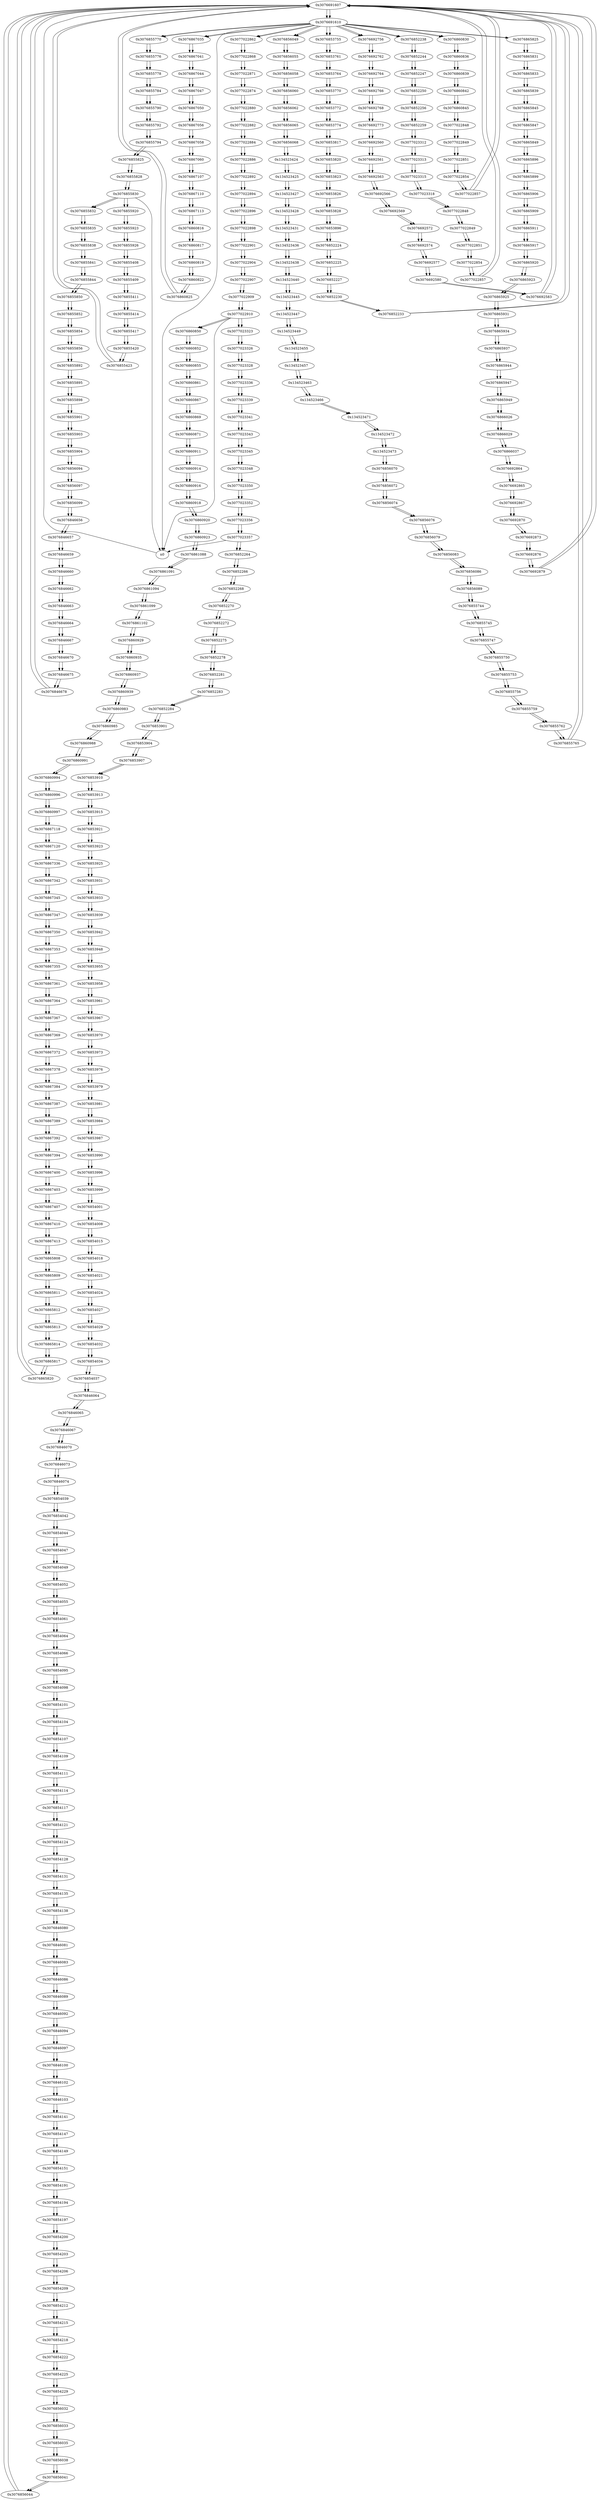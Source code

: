 digraph G{
/* nodes */
  n1 [label="0x3076691607"]
  n2 [label="0x3076691610"]
  n3 [label="0x3077022862"]
  n4 [label="0x3077022868"]
  n5 [label="0x3077022871"]
  n6 [label="0x3077022874"]
  n7 [label="0x3077022880"]
  n8 [label="0x3077022882"]
  n9 [label="0x3077022884"]
  n10 [label="0x3077022886"]
  n11 [label="0x3077022892"]
  n12 [label="0x3077022894"]
  n13 [label="0x3077022896"]
  n14 [label="0x3077022898"]
  n15 [label="0x3077022901"]
  n16 [label="0x3077022904"]
  n17 [label="0x3077022907"]
  n18 [label="0x3077022909"]
  n19 [label="0x3077022910"]
  n20 [label="0x3077023323"]
  n21 [label="0x3077023326"]
  n22 [label="0x3077023328"]
  n23 [label="0x3077023336"]
  n24 [label="0x3077023339"]
  n25 [label="0x3077023341"]
  n26 [label="0x3077023343"]
  n27 [label="0x3077023345"]
  n28 [label="0x3077023348"]
  n29 [label="0x3077023350"]
  n30 [label="0x3077023352"]
  n31 [label="0x3077023356"]
  n32 [label="0x3077023357"]
  n33 [label="0x3076856049"]
  n34 [label="0x3076856055"]
  n35 [label="0x3076856058"]
  n36 [label="0x3076856060"]
  n37 [label="0x3076856062"]
  n38 [label="0x3076856065"]
  n39 [label="0x3076856068"]
  n40 [label="0x134523424"]
  n41 [label="0x134523425"]
  n42 [label="0x134523427"]
  n43 [label="0x134523428"]
  n44 [label="0x134523431"]
  n45 [label="0x134523436"]
  n46 [label="0x134523438"]
  n47 [label="0x134523440"]
  n48 [label="0x134523445"]
  n49 [label="0x134523447"]
  n50 [label="0x134523449"]
  n51 [label="0x134523455"]
  n52 [label="0x134523457"]
  n53 [label="0x134523463"]
  n54 [label="0x134523466"]
  n55 [label="0x134523471"]
  n56 [label="0x134523472"]
  n57 [label="0x134523473"]
  n58 [label="0x3076856070"]
  n59 [label="0x3076856072"]
  n60 [label="0x3076856074"]
  n61 [label="0x3076856076"]
  n62 [label="0x3076856079"]
  n63 [label="0x3076856083"]
  n64 [label="0x3076856086"]
  n65 [label="0x3076856089"]
  n66 [label="0x3076855744"]
  n67 [label="0x3076855745"]
  n68 [label="0x3076855747"]
  n69 [label="0x3076855750"]
  n70 [label="0x3076855753"]
  n71 [label="0x3076855756"]
  n72 [label="0x3076855759"]
  n73 [label="0x3076855762"]
  n74 [label="0x3076855765"]
  n75 [label="0x3076867035"]
  n76 [label="0x3076867041"]
  n77 [label="0x3076867044"]
  n78 [label="0x3076867047"]
  n79 [label="0x3076867050"]
  n80 [label="0x3076867056"]
  n81 [label="0x3076867058"]
  n82 [label="0x3076867060"]
  n83 [label="0x3076867107"]
  n84 [label="0x3076867110"]
  n85 [label="0x3076867113"]
  n86 [label="0x3076860816"]
  n87 [label="0x3076860817"]
  n88 [label="0x3076860819"]
  n89 [label="0x3076860822"]
  n90 [label="0x3076860825"]
  n91 [label="0x3076860830"]
  n92 [label="0x3076860836"]
  n93 [label="0x3076860839"]
  n94 [label="0x3076860842"]
  n95 [label="0x3076860845"]
  n96 [label="0x3077022848"]
  n97 [label="0x3077022849"]
  n98 [label="0x3077022851"]
  n99 [label="0x3077022854"]
  n100 [label="0x3077022857"]
  n101 [label="0x3076865825"]
  n102 [label="0x3076865831"]
  n103 [label="0x3076865833"]
  n104 [label="0x3076865839"]
  n105 [label="0x3076865845"]
  n106 [label="0x3076865847"]
  n107 [label="0x3076865849"]
  n108 [label="0x3076865896"]
  n109 [label="0x3076865899"]
  n110 [label="0x3076865906"]
  n111 [label="0x3076865909"]
  n112 [label="0x3076865911"]
  n113 [label="0x3076865917"]
  n114 [label="0x3076865920"]
  n115 [label="0x3076865923"]
  n116 [label="0x3076865925"]
  n117 [label="0x3076865931"]
  n118 [label="0x3076865934"]
  n119 [label="0x3076865937"]
  n120 [label="0x3076865944"]
  n121 [label="0x3076865947"]
  n122 [label="0x3076865949"]
  n123 [label="0x3076866026"]
  n124 [label="0x3076866029"]
  n125 [label="0x3076866037"]
  n126 [label="0x3076692864"]
  n127 [label="0x3076692865"]
  n128 [label="0x3076692867"]
  n129 [label="0x3076692870"]
  n130 [label="0x3076692873"]
  n131 [label="0x3076692876"]
  n132 [label="0x3076692879"]
  n133 [label="0x3076855770"]
  n134 [label="0x3076855776"]
  n135 [label="0x3076855778"]
  n136 [label="0x3076855784"]
  n137 [label="0x3076855790"]
  n138 [label="0x3076855792"]
  n139 [label="0x3076855794"]
  n140 [label="0x3076855825"]
  n141 [label="0x3076855828"]
  n142 [label="0x3076855830"]
  n143 [label="0x3076855920"]
  n144 [label="0x3076855923"]
  n145 [label="0x3076855926"]
  n146 [label="0x3076855408"]
  n147 [label="0x3076855409"]
  n148 [label="0x3076855411"]
  n149 [label="0x3076855414"]
  n150 [label="0x3076855417"]
  n151 [label="0x3076855420"]
  n152 [label="0x3076855423"]
  n153 [label="0x3076692756"]
  n154 [label="0x3076692762"]
  n155 [label="0x3076692764"]
  n156 [label="0x3076692766"]
  n157 [label="0x3076692768"]
  n158 [label="0x3076692773"]
  n159 [label="0x3076692560"]
  n160 [label="0x3076692561"]
  n161 [label="0x3076692563"]
  n162 [label="0x3076692566"]
  n163 [label="0x3076692569"]
  n164 [label="0x3076692572"]
  n165 [label="0x3076692574"]
  n166 [label="0x3076692577"]
  n167 [label="0x3076692580"]
  n168 [label="0x3076692583"]
  n169 [label="0x3076853755"]
  n170 [label="0x3076853761"]
  n171 [label="0x3076853764"]
  n172 [label="0x3076853770"]
  n173 [label="0x3076853772"]
  n174 [label="0x3076853774"]
  n175 [label="0x3076853817"]
  n176 [label="0x3076853820"]
  n177 [label="0x3076853823"]
  n178 [label="0x3076853826"]
  n179 [label="0x3076853828"]
  n180 [label="0x3076853896"]
  n181 [label="0x3076852224"]
  n182 [label="0x3076852225"]
  n183 [label="0x3076852227"]
  n184 [label="0x3076852230"]
  n185 [label="0x3076852233"]
  n186 [label="0x3076852264"]
  n187 [label="0x3076852266"]
  n188 [label="0x3076852268"]
  n189 [label="0x3076852270"]
  n190 [label="0x3076852272"]
  n191 [label="0x3076852275"]
  n192 [label="0x3076852278"]
  n193 [label="0x3076852281"]
  n194 [label="0x3076852283"]
  n195 [label="0x3076852284"]
  n196 [label="0x3076853901"]
  n197 [label="0x3076853904"]
  n198 [label="0x3076853907"]
  n199 [label="0x3076853910"]
  n200 [label="0x3076853913"]
  n201 [label="0x3076853915"]
  n202 [label="0x3076853921"]
  n203 [label="0x3076853923"]
  n204 [label="0x3076853925"]
  n205 [label="0x3076853931"]
  n206 [label="0x3076853933"]
  n207 [label="0x3076853939"]
  n208 [label="0x3076853942"]
  n209 [label="0x3076853948"]
  n210 [label="0x3076853955"]
  n211 [label="0x3076853958"]
  n212 [label="0x3076853961"]
  n213 [label="0x3076853967"]
  n214 [label="0x3076853970"]
  n215 [label="0x3076853973"]
  n216 [label="0x3076853976"]
  n217 [label="0x3076853979"]
  n218 [label="0x3076853981"]
  n219 [label="0x3076853984"]
  n220 [label="0x3076853987"]
  n221 [label="0x3076853990"]
  n222 [label="0x3076853996"]
  n223 [label="0x3076853999"]
  n224 [label="0x3076854001"]
  n225 [label="0x3076854008"]
  n226 [label="0x3076854015"]
  n227 [label="0x3076854018"]
  n228 [label="0x3076854021"]
  n229 [label="0x3076854024"]
  n230 [label="0x3076854027"]
  n231 [label="0x3076854029"]
  n232 [label="0x3076854032"]
  n233 [label="0x3076854034"]
  n234 [label="0x3076854037"]
  n235 [label="0x3076846064"]
  n236 [label="0x3076846065"]
  n237 [label="0x3076846067"]
  n238 [label="0x3076846070"]
  n239 [label="0x3076846073"]
  n240 [label="0x3076846074"]
  n241 [label="0x3076854039"]
  n242 [label="0x3076854042"]
  n243 [label="0x3076854044"]
  n244 [label="0x3076854047"]
  n245 [label="0x3076854049"]
  n246 [label="0x3076854052"]
  n247 [label="0x3076854055"]
  n248 [label="0x3076854061"]
  n249 [label="0x3076854064"]
  n250 [label="0x3076854066"]
  n251 [label="0x3076854095"]
  n252 [label="0x3076854098"]
  n253 [label="0x3076854101"]
  n254 [label="0x3076854104"]
  n255 [label="0x3076854107"]
  n256 [label="0x3076854109"]
  n257 [label="0x3076854111"]
  n258 [label="0x3076854114"]
  n259 [label="0x3076854117"]
  n260 [label="0x3076854121"]
  n261 [label="0x3076854124"]
  n262 [label="0x3076854128"]
  n263 [label="0x3076854131"]
  n264 [label="0x3076854135"]
  n265 [label="0x3076854138"]
  n266 [label="0x3076846080"]
  n267 [label="0x3076846081"]
  n268 [label="0x3076846083"]
  n269 [label="0x3076846086"]
  n270 [label="0x3076846089"]
  n271 [label="0x3076846092"]
  n272 [label="0x3076846094"]
  n273 [label="0x3076846097"]
  n274 [label="0x3076846100"]
  n275 [label="0x3076846102"]
  n276 [label="0x3076846103"]
  n277 [label="0x3076854141"]
  n278 [label="0x3076854147"]
  n279 [label="0x3076854149"]
  n280 [label="0x3076854151"]
  n281 [label="0x3076854191"]
  n282 [label="0x3076854194"]
  n283 [label="0x3076854197"]
  n284 [label="0x3076854200"]
  n285 [label="0x3076854203"]
  n286 [label="0x3076854206"]
  n287 [label="0x3076854209"]
  n288 [label="0x3076854212"]
  n289 [label="0x3076854215"]
  n290 [label="0x3076854218"]
  n291 [label="0x3076854222"]
  n292 [label="0x3076854225"]
  n293 [label="0x3076854229"]
  n294 [label="0x3076856032"]
  n295 [label="0x3076856033"]
  n296 [label="0x3076856035"]
  n297 [label="0x3076856038"]
  n298 [label="0x3076856041"]
  n299 [label="0x3076856044"]
  n300 [label="0x3076860850"]
  n301 [label="0x3076860852"]
  n302 [label="0x3076860855"]
  n303 [label="0x3076860861"]
  n304 [label="0x3076860867"]
  n305 [label="0x3076860869"]
  n306 [label="0x3076860871"]
  n307 [label="0x3076860911"]
  n308 [label="0x3076860914"]
  n309 [label="0x3076860916"]
  n310 [label="0x3076860918"]
  n311 [label="0x3076860920"]
  n312 [label="0x3076860923"]
  n313 [label="0x3076861088"]
  n314 [label="0x3076861091"]
  n315 [label="0x3076861094"]
  n316 [label="0x3076861099"]
  n317 [label="0x3076861102"]
  n318 [label="0x3076860929"]
  n319 [label="0x3076860935"]
  n320 [label="0x3076860937"]
  n321 [label="0x3076860939"]
  n322 [label="0x3076860983"]
  n323 [label="0x3076860985"]
  n324 [label="0x3076860988"]
  n325 [label="0x3076860991"]
  n326 [label="0x3076860994"]
  n327 [label="0x3076860996"]
  n328 [label="0x3076860997"]
  n329 [label="0x3076867118"]
  n330 [label="0x3076867120"]
  n331 [label="0x3076867336"]
  n332 [label="0x3076867342"]
  n333 [label="0x3076867345"]
  n334 [label="0x3076867347"]
  n335 [label="0x3076867350"]
  n336 [label="0x3076867353"]
  n337 [label="0x3076867355"]
  n338 [label="0x3076867361"]
  n339 [label="0x3076867364"]
  n340 [label="0x3076867367"]
  n341 [label="0x3076867369"]
  n342 [label="0x3076867372"]
  n343 [label="0x3076867378"]
  n344 [label="0x3076867384"]
  n345 [label="0x3076867387"]
  n346 [label="0x3076867389"]
  n347 [label="0x3076867392"]
  n348 [label="0x3076867394"]
  n349 [label="0x3076867400"]
  n350 [label="0x3076867403"]
  n351 [label="0x3076867407"]
  n352 [label="0x3076867410"]
  n353 [label="0x3076867413"]
  n354 [label="0x3076865808"]
  n355 [label="0x3076865809"]
  n356 [label="0x3076865811"]
  n357 [label="0x3076865812"]
  n358 [label="0x3076865813"]
  n359 [label="0x3076865814"]
  n360 [label="0x3076865817"]
  n361 [label="0x3076865820"]
  n362 [label="0x3076852238"]
  n363 [label="0x3076852244"]
  n364 [label="0x3076852247"]
  n365 [label="0x3076852250"]
  n366 [label="0x3076852256"]
  n367 [label="0x3076852259"]
  n368 [label="0x3077023312"]
  n369 [label="0x3077023313"]
  n370 [label="0x3077023315"]
  n371 [label="0x3077023318"]
  n372 [label="0x3077022848"]
  n373 [label="0x3077022849"]
  n374 [label="0x3077022851"]
  n375 [label="0x3077022854"]
  n376 [label="0x3077022857"]
  n377 [label="0x3076855832"]
  n378 [label="0x3076855835"]
  n379 [label="0x3076855838"]
  n380 [label="0x3076855841"]
  n381 [label="0x3076855844"]
  n382 [label="0x3076855850"]
  n383 [label="0x3076855852"]
  n384 [label="0x3076855854"]
  n385 [label="0x3076855856"]
  n386 [label="0x3076855892"]
  n387 [label="0x3076855895"]
  n388 [label="0x3076855898"]
  n389 [label="0x3076855901"]
  n390 [label="0x3076855903"]
  n391 [label="0x3076855904"]
  n392 [label="0x3076856094"]
  n393 [label="0x3076856097"]
  n394 [label="0x3076856099"]
  n395 [label="0x3076846656"]
  n396 [label="0x3076846657"]
  n397 [label="0x3076846659"]
  n398 [label="0x3076846660"]
  n399 [label="0x3076846662"]
  n400 [label="0x3076846663"]
  n401 [label="0x3076846664"]
  n402 [label="0x3076846667"]
  n403 [label="0x3076846670"]
  n404 [label="0x3076846675"]
  n405 [label="0x3076846678"]
/* edges */
n1 -> n2;
n405 -> n1;
n376 -> n1;
n361 -> n1;
n299 -> n1;
n185 -> n1;
n168 -> n1;
n152 -> n1;
n132 -> n1;
n100 -> n1;
n90 -> n1;
n74 -> n1;
n0 -> n1;
n2 -> n133;
n2 -> n101;
n2 -> n3;
n2 -> n91;
n2 -> n75;
n2 -> n33;
n2 -> n362;
n2 -> n169;
n2 -> n153;
n2 -> n0;
n1 -> n2;
n3 -> n4;
n2 -> n3;
n4 -> n5;
n3 -> n4;
n5 -> n6;
n4 -> n5;
n6 -> n7;
n5 -> n6;
n7 -> n8;
n6 -> n7;
n8 -> n9;
n7 -> n8;
n9 -> n10;
n8 -> n9;
n10 -> n11;
n9 -> n10;
n11 -> n12;
n10 -> n11;
n12 -> n13;
n11 -> n12;
n13 -> n14;
n12 -> n13;
n14 -> n15;
n13 -> n14;
n15 -> n16;
n14 -> n15;
n16 -> n17;
n15 -> n16;
n17 -> n18;
n16 -> n17;
n18 -> n19;
n17 -> n18;
n19 -> n300;
n19 -> n20;
n19 -> n0;
n18 -> n19;
n20 -> n21;
n19 -> n20;
n21 -> n22;
n20 -> n21;
n22 -> n23;
n21 -> n22;
n23 -> n24;
n22 -> n23;
n24 -> n25;
n23 -> n24;
n25 -> n26;
n24 -> n25;
n26 -> n27;
n25 -> n26;
n27 -> n28;
n26 -> n27;
n28 -> n29;
n27 -> n28;
n29 -> n30;
n28 -> n29;
n30 -> n31;
n29 -> n30;
n31 -> n32;
n30 -> n31;
n32 -> n186;
n32 -> n0;
n31 -> n32;
n33 -> n34;
n2 -> n33;
n34 -> n35;
n33 -> n34;
n35 -> n36;
n34 -> n35;
n36 -> n37;
n35 -> n36;
n37 -> n38;
n36 -> n37;
n38 -> n39;
n37 -> n38;
n39 -> n40;
n38 -> n39;
n40 -> n41;
n39 -> n40;
n41 -> n42;
n40 -> n41;
n42 -> n43;
n41 -> n42;
n43 -> n44;
n42 -> n43;
n44 -> n45;
n43 -> n44;
n45 -> n46;
n44 -> n45;
n46 -> n47;
n45 -> n46;
n47 -> n48;
n46 -> n47;
n48 -> n49;
n47 -> n48;
n49 -> n50;
n48 -> n49;
n50 -> n51;
n49 -> n50;
n51 -> n52;
n50 -> n51;
n52 -> n53;
n51 -> n52;
n53 -> n54;
n52 -> n53;
n54 -> n55;
n53 -> n54;
n55 -> n56;
n54 -> n55;
n56 -> n57;
n55 -> n56;
n57 -> n58;
n56 -> n57;
n58 -> n59;
n57 -> n58;
n59 -> n60;
n58 -> n59;
n60 -> n61;
n59 -> n60;
n61 -> n62;
n60 -> n61;
n62 -> n63;
n61 -> n62;
n63 -> n64;
n62 -> n63;
n64 -> n65;
n63 -> n64;
n65 -> n66;
n64 -> n65;
n66 -> n67;
n65 -> n66;
n67 -> n68;
n66 -> n67;
n68 -> n69;
n67 -> n68;
n69 -> n70;
n68 -> n69;
n70 -> n71;
n69 -> n70;
n71 -> n72;
n70 -> n71;
n72 -> n73;
n71 -> n72;
n73 -> n74;
n72 -> n73;
n74 -> n1;
n73 -> n74;
n75 -> n76;
n2 -> n75;
n76 -> n77;
n75 -> n76;
n77 -> n78;
n76 -> n77;
n78 -> n79;
n77 -> n78;
n79 -> n80;
n78 -> n79;
n80 -> n81;
n79 -> n80;
n81 -> n82;
n80 -> n81;
n82 -> n83;
n81 -> n82;
n83 -> n84;
n82 -> n83;
n84 -> n85;
n83 -> n84;
n85 -> n86;
n84 -> n85;
n86 -> n87;
n85 -> n86;
n87 -> n88;
n86 -> n87;
n88 -> n89;
n87 -> n88;
n89 -> n90;
n88 -> n89;
n90 -> n1;
n89 -> n90;
n91 -> n92;
n2 -> n91;
n92 -> n93;
n91 -> n92;
n93 -> n94;
n92 -> n93;
n94 -> n95;
n93 -> n94;
n95 -> n96;
n94 -> n95;
n96 -> n97;
n95 -> n96;
n97 -> n98;
n96 -> n97;
n98 -> n99;
n97 -> n98;
n99 -> n100;
n98 -> n99;
n100 -> n1;
n99 -> n100;
n101 -> n102;
n2 -> n101;
n102 -> n103;
n101 -> n102;
n103 -> n104;
n102 -> n103;
n104 -> n105;
n103 -> n104;
n105 -> n106;
n104 -> n105;
n106 -> n107;
n105 -> n106;
n107 -> n108;
n106 -> n107;
n108 -> n109;
n107 -> n108;
n109 -> n110;
n108 -> n109;
n110 -> n111;
n109 -> n110;
n111 -> n112;
n110 -> n111;
n112 -> n113;
n111 -> n112;
n113 -> n114;
n112 -> n113;
n114 -> n115;
n113 -> n114;
n115 -> n116;
n114 -> n115;
n116 -> n117;
n115 -> n116;
n117 -> n118;
n116 -> n117;
n118 -> n119;
n117 -> n118;
n119 -> n120;
n118 -> n119;
n120 -> n121;
n119 -> n120;
n121 -> n122;
n120 -> n121;
n122 -> n123;
n121 -> n122;
n123 -> n124;
n122 -> n123;
n124 -> n125;
n123 -> n124;
n125 -> n126;
n124 -> n125;
n126 -> n127;
n125 -> n126;
n127 -> n128;
n126 -> n127;
n128 -> n129;
n127 -> n128;
n129 -> n130;
n128 -> n129;
n130 -> n131;
n129 -> n130;
n131 -> n132;
n130 -> n131;
n132 -> n1;
n131 -> n132;
n133 -> n134;
n2 -> n133;
n134 -> n135;
n133 -> n134;
n135 -> n136;
n134 -> n135;
n136 -> n137;
n135 -> n136;
n137 -> n138;
n136 -> n137;
n138 -> n139;
n137 -> n138;
n139 -> n140;
n138 -> n139;
n140 -> n141;
n139 -> n140;
n141 -> n142;
n140 -> n141;
n142 -> n143;
n142 -> n377;
n142 -> n0;
n141 -> n142;
n143 -> n144;
n142 -> n143;
n144 -> n145;
n143 -> n144;
n145 -> n146;
n144 -> n145;
n146 -> n147;
n145 -> n146;
n147 -> n148;
n146 -> n147;
n148 -> n149;
n147 -> n148;
n149 -> n150;
n148 -> n149;
n150 -> n151;
n149 -> n150;
n151 -> n152;
n150 -> n151;
n152 -> n1;
n151 -> n152;
n153 -> n154;
n2 -> n153;
n154 -> n155;
n153 -> n154;
n155 -> n156;
n154 -> n155;
n156 -> n157;
n155 -> n156;
n157 -> n158;
n156 -> n157;
n158 -> n159;
n157 -> n158;
n159 -> n160;
n158 -> n159;
n160 -> n161;
n159 -> n160;
n161 -> n162;
n160 -> n161;
n162 -> n163;
n161 -> n162;
n163 -> n164;
n162 -> n163;
n164 -> n165;
n163 -> n164;
n165 -> n166;
n164 -> n165;
n166 -> n167;
n165 -> n166;
n167 -> n168;
n166 -> n167;
n168 -> n1;
n167 -> n168;
n169 -> n170;
n2 -> n169;
n170 -> n171;
n169 -> n170;
n171 -> n172;
n170 -> n171;
n172 -> n173;
n171 -> n172;
n173 -> n174;
n172 -> n173;
n174 -> n175;
n173 -> n174;
n175 -> n176;
n174 -> n175;
n176 -> n177;
n175 -> n176;
n177 -> n178;
n176 -> n177;
n178 -> n179;
n177 -> n178;
n179 -> n180;
n178 -> n179;
n180 -> n181;
n179 -> n180;
n181 -> n182;
n180 -> n181;
n182 -> n183;
n181 -> n182;
n183 -> n184;
n182 -> n183;
n184 -> n185;
n183 -> n184;
n185 -> n1;
n184 -> n185;
n186 -> n187;
n32 -> n186;
n187 -> n188;
n186 -> n187;
n188 -> n189;
n187 -> n188;
n189 -> n190;
n188 -> n189;
n190 -> n191;
n189 -> n190;
n191 -> n192;
n190 -> n191;
n192 -> n193;
n191 -> n192;
n193 -> n194;
n192 -> n193;
n194 -> n195;
n193 -> n194;
n195 -> n196;
n194 -> n195;
n196 -> n197;
n195 -> n196;
n197 -> n198;
n196 -> n197;
n198 -> n199;
n197 -> n198;
n199 -> n200;
n198 -> n199;
n200 -> n201;
n199 -> n200;
n201 -> n202;
n200 -> n201;
n202 -> n203;
n201 -> n202;
n203 -> n204;
n202 -> n203;
n204 -> n205;
n203 -> n204;
n205 -> n206;
n204 -> n205;
n206 -> n207;
n205 -> n206;
n207 -> n208;
n206 -> n207;
n208 -> n209;
n207 -> n208;
n209 -> n210;
n208 -> n209;
n210 -> n211;
n209 -> n210;
n211 -> n212;
n210 -> n211;
n212 -> n213;
n211 -> n212;
n213 -> n214;
n212 -> n213;
n214 -> n215;
n213 -> n214;
n215 -> n216;
n214 -> n215;
n216 -> n217;
n215 -> n216;
n217 -> n218;
n216 -> n217;
n218 -> n219;
n217 -> n218;
n219 -> n220;
n218 -> n219;
n220 -> n221;
n219 -> n220;
n221 -> n222;
n220 -> n221;
n222 -> n223;
n221 -> n222;
n223 -> n224;
n222 -> n223;
n224 -> n225;
n223 -> n224;
n225 -> n226;
n224 -> n225;
n226 -> n227;
n225 -> n226;
n227 -> n228;
n226 -> n227;
n228 -> n229;
n227 -> n228;
n229 -> n230;
n228 -> n229;
n230 -> n231;
n229 -> n230;
n231 -> n232;
n230 -> n231;
n232 -> n233;
n231 -> n232;
n233 -> n234;
n232 -> n233;
n234 -> n235;
n233 -> n234;
n235 -> n236;
n234 -> n235;
n236 -> n237;
n235 -> n236;
n237 -> n238;
n236 -> n237;
n238 -> n239;
n237 -> n238;
n239 -> n240;
n238 -> n239;
n240 -> n241;
n239 -> n240;
n241 -> n242;
n240 -> n241;
n242 -> n243;
n241 -> n242;
n243 -> n244;
n242 -> n243;
n244 -> n245;
n243 -> n244;
n245 -> n246;
n244 -> n245;
n246 -> n247;
n245 -> n246;
n247 -> n248;
n246 -> n247;
n248 -> n249;
n247 -> n248;
n249 -> n250;
n248 -> n249;
n250 -> n251;
n249 -> n250;
n251 -> n252;
n250 -> n251;
n252 -> n253;
n251 -> n252;
n253 -> n254;
n252 -> n253;
n254 -> n255;
n253 -> n254;
n255 -> n256;
n254 -> n255;
n256 -> n257;
n255 -> n256;
n257 -> n258;
n256 -> n257;
n258 -> n259;
n257 -> n258;
n259 -> n260;
n258 -> n259;
n260 -> n261;
n259 -> n260;
n261 -> n262;
n260 -> n261;
n262 -> n263;
n261 -> n262;
n263 -> n264;
n262 -> n263;
n264 -> n265;
n263 -> n264;
n265 -> n266;
n264 -> n265;
n266 -> n267;
n265 -> n266;
n267 -> n268;
n266 -> n267;
n268 -> n269;
n267 -> n268;
n269 -> n270;
n268 -> n269;
n270 -> n271;
n269 -> n270;
n271 -> n272;
n270 -> n271;
n272 -> n273;
n271 -> n272;
n273 -> n274;
n272 -> n273;
n274 -> n275;
n273 -> n274;
n275 -> n276;
n274 -> n275;
n276 -> n277;
n275 -> n276;
n277 -> n278;
n276 -> n277;
n278 -> n279;
n277 -> n278;
n279 -> n280;
n278 -> n279;
n280 -> n281;
n279 -> n280;
n281 -> n282;
n280 -> n281;
n282 -> n283;
n281 -> n282;
n283 -> n284;
n282 -> n283;
n284 -> n285;
n283 -> n284;
n285 -> n286;
n284 -> n285;
n286 -> n287;
n285 -> n286;
n287 -> n288;
n286 -> n287;
n288 -> n289;
n287 -> n288;
n289 -> n290;
n288 -> n289;
n290 -> n291;
n289 -> n290;
n291 -> n292;
n290 -> n291;
n292 -> n293;
n291 -> n292;
n293 -> n294;
n292 -> n293;
n294 -> n295;
n293 -> n294;
n295 -> n296;
n294 -> n295;
n296 -> n297;
n295 -> n296;
n297 -> n298;
n296 -> n297;
n298 -> n299;
n297 -> n298;
n299 -> n1;
n298 -> n299;
n300 -> n301;
n19 -> n300;
n301 -> n302;
n300 -> n301;
n302 -> n303;
n301 -> n302;
n303 -> n304;
n302 -> n303;
n304 -> n305;
n303 -> n304;
n305 -> n306;
n304 -> n305;
n306 -> n307;
n305 -> n306;
n307 -> n308;
n306 -> n307;
n308 -> n309;
n307 -> n308;
n309 -> n310;
n308 -> n309;
n310 -> n311;
n309 -> n310;
n311 -> n312;
n310 -> n311;
n312 -> n313;
n311 -> n312;
n313 -> n314;
n312 -> n313;
n314 -> n315;
n313 -> n314;
n315 -> n316;
n314 -> n315;
n316 -> n317;
n315 -> n316;
n317 -> n318;
n316 -> n317;
n318 -> n319;
n317 -> n318;
n319 -> n320;
n318 -> n319;
n320 -> n321;
n319 -> n320;
n321 -> n322;
n320 -> n321;
n322 -> n323;
n321 -> n322;
n323 -> n324;
n322 -> n323;
n324 -> n325;
n323 -> n324;
n325 -> n326;
n324 -> n325;
n326 -> n327;
n325 -> n326;
n327 -> n328;
n326 -> n327;
n328 -> n329;
n327 -> n328;
n329 -> n330;
n328 -> n329;
n330 -> n331;
n329 -> n330;
n331 -> n332;
n330 -> n331;
n332 -> n333;
n331 -> n332;
n333 -> n334;
n332 -> n333;
n334 -> n335;
n333 -> n334;
n335 -> n336;
n334 -> n335;
n336 -> n337;
n335 -> n336;
n337 -> n338;
n336 -> n337;
n338 -> n339;
n337 -> n338;
n339 -> n340;
n338 -> n339;
n340 -> n341;
n339 -> n340;
n341 -> n342;
n340 -> n341;
n342 -> n343;
n341 -> n342;
n343 -> n344;
n342 -> n343;
n344 -> n345;
n343 -> n344;
n345 -> n346;
n344 -> n345;
n346 -> n347;
n345 -> n346;
n347 -> n348;
n346 -> n347;
n348 -> n349;
n347 -> n348;
n349 -> n350;
n348 -> n349;
n350 -> n351;
n349 -> n350;
n351 -> n352;
n350 -> n351;
n352 -> n353;
n351 -> n352;
n353 -> n354;
n352 -> n353;
n354 -> n355;
n353 -> n354;
n355 -> n356;
n354 -> n355;
n356 -> n357;
n355 -> n356;
n357 -> n358;
n356 -> n357;
n358 -> n359;
n357 -> n358;
n359 -> n360;
n358 -> n359;
n360 -> n361;
n359 -> n360;
n361 -> n1;
n360 -> n361;
n362 -> n363;
n2 -> n362;
n363 -> n364;
n362 -> n363;
n364 -> n365;
n363 -> n364;
n365 -> n366;
n364 -> n365;
n366 -> n367;
n365 -> n366;
n367 -> n368;
n366 -> n367;
n368 -> n369;
n367 -> n368;
n369 -> n370;
n368 -> n369;
n370 -> n371;
n369 -> n370;
n371 -> n372;
n370 -> n371;
n372 -> n373;
n371 -> n372;
n373 -> n374;
n372 -> n373;
n374 -> n375;
n373 -> n374;
n375 -> n376;
n374 -> n375;
n376 -> n1;
n375 -> n376;
n377 -> n378;
n142 -> n377;
n378 -> n379;
n377 -> n378;
n379 -> n380;
n378 -> n379;
n380 -> n381;
n379 -> n380;
n381 -> n382;
n380 -> n381;
n382 -> n383;
n381 -> n382;
n383 -> n384;
n382 -> n383;
n384 -> n385;
n383 -> n384;
n385 -> n386;
n384 -> n385;
n386 -> n387;
n385 -> n386;
n387 -> n388;
n386 -> n387;
n388 -> n389;
n387 -> n388;
n389 -> n390;
n388 -> n389;
n390 -> n391;
n389 -> n390;
n391 -> n392;
n390 -> n391;
n392 -> n393;
n391 -> n392;
n393 -> n394;
n392 -> n393;
n394 -> n395;
n393 -> n394;
n395 -> n396;
n394 -> n395;
n396 -> n397;
n395 -> n396;
n397 -> n398;
n396 -> n397;
n398 -> n399;
n397 -> n398;
n399 -> n400;
n398 -> n399;
n400 -> n401;
n399 -> n400;
n401 -> n402;
n400 -> n401;
n402 -> n403;
n401 -> n402;
n403 -> n404;
n402 -> n403;
n404 -> n405;
n403 -> n404;
n405 -> n1;
n404 -> n405;
}
